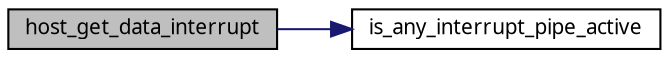 digraph G
{
  edge [fontname="FreeSans.ttf",fontsize=10,labelfontname="FreeSans.ttf",labelfontsize=10];
  node [fontname="FreeSans.ttf",fontsize=10,shape=record];
  rankdir=LR;
  Node1 [label="host_get_data_interrupt",height=0.2,width=0.4,color="black", fillcolor="grey75", style="filled" fontcolor="black"];
  Node1 -> Node2 [color="midnightblue",fontsize=10,style="solid",fontname="FreeSans.ttf"];
  Node2 [label="is_any_interrupt_pipe_active",height=0.2,width=0.4,color="black", fillcolor="white", style="filled",URL="$a00098.html#gc4e4a44f47ec18341eed9001b83b71c4"];
}
